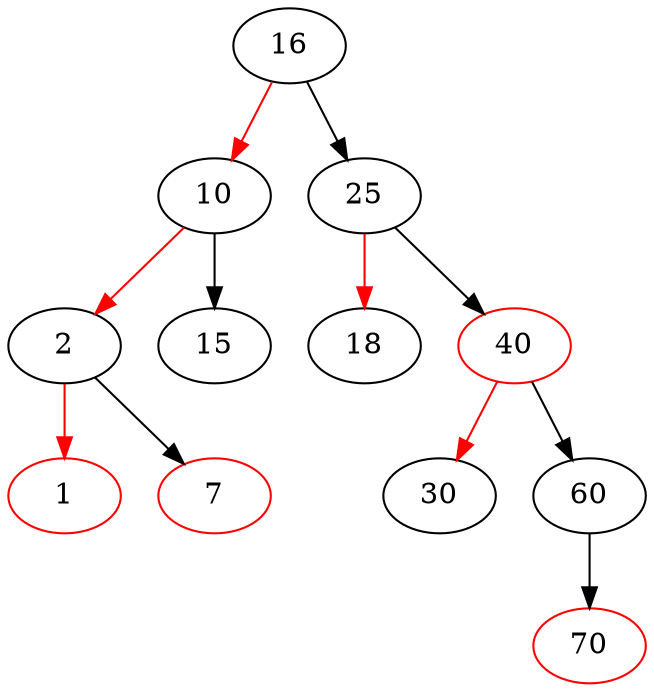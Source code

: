 digraph bst{
16 [label = "16", color = black];
16 -> 10 [color = red];
10 [label = "10", color = black];
10 -> 2 [color = red];
2 [label = "2", color = black];
2 -> 1 [color = red];
1 [label = "1", color = red];
2 -> 7 ;
7 [label = "7", color = red];
10 -> 15 ;
15 [label = "15", color = black];
16 -> 25 ;
25 [label = "25", color = black];
25 -> 18 [color = red];
18 [label = "18", color = black];
25 -> 40 ;
40 [label = "40", color = red];
40 -> 30 [color = red];
30 [label = "30", color = black];
40 -> 60 ;
60 [label = "60", color = black];
60 -> 70 ;
70 [label = "70", color = red];
}
